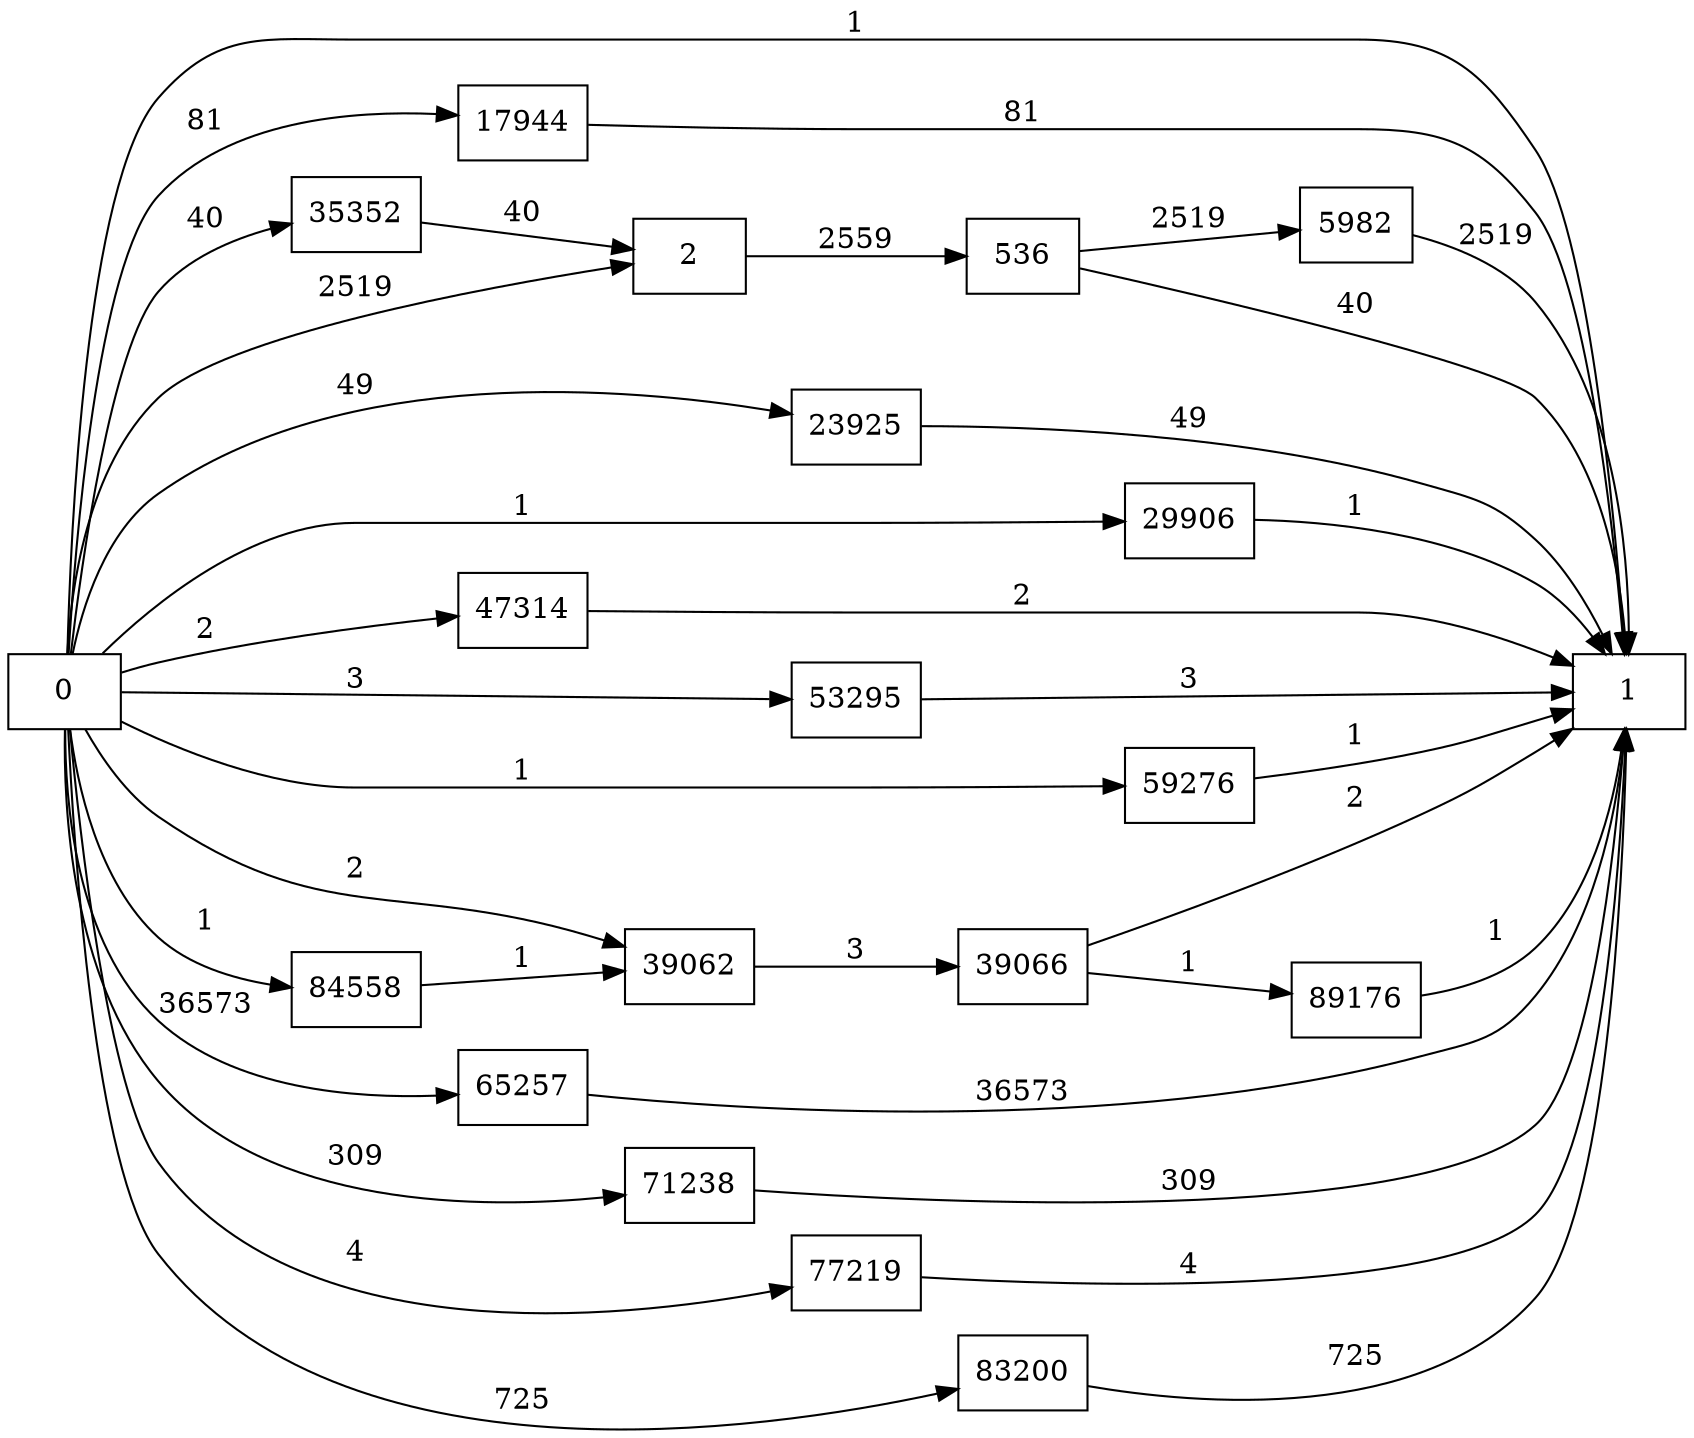 digraph {
	graph [rankdir=LR]
	node [shape=rectangle]
	2 -> 536 [label=2559]
	536 -> 1 [label=40]
	536 -> 5982 [label=2519]
	5982 -> 1 [label=2519]
	17944 -> 1 [label=81]
	23925 -> 1 [label=49]
	29906 -> 1 [label=1]
	35352 -> 2 [label=40]
	39062 -> 39066 [label=3]
	39066 -> 1 [label=2]
	39066 -> 89176 [label=1]
	47314 -> 1 [label=2]
	53295 -> 1 [label=3]
	59276 -> 1 [label=1]
	65257 -> 1 [label=36573]
	71238 -> 1 [label=309]
	77219 -> 1 [label=4]
	83200 -> 1 [label=725]
	84558 -> 39062 [label=1]
	89176 -> 1 [label=1]
	0 -> 2 [label=2519]
	0 -> 1 [label=1]
	0 -> 17944 [label=81]
	0 -> 23925 [label=49]
	0 -> 29906 [label=1]
	0 -> 35352 [label=40]
	0 -> 39062 [label=2]
	0 -> 47314 [label=2]
	0 -> 53295 [label=3]
	0 -> 59276 [label=1]
	0 -> 65257 [label=36573]
	0 -> 71238 [label=309]
	0 -> 77219 [label=4]
	0 -> 83200 [label=725]
	0 -> 84558 [label=1]
}
